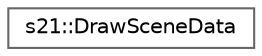 digraph "Graphical Class Hierarchy"
{
 // LATEX_PDF_SIZE
  bgcolor="transparent";
  edge [fontname=Helvetica,fontsize=10,labelfontname=Helvetica,labelfontsize=10];
  node [fontname=Helvetica,fontsize=10,shape=box,height=0.2,width=0.4];
  rankdir="LR";
  Node0 [id="Node000000",label="s21::DrawSceneData",height=0.2,width=0.4,color="grey40", fillcolor="white", style="filled",URL="$namespaces21.html#structs21_1_1DrawSceneData",tooltip="Holds the data required for rendering the scene, including vertices, indices, and metadata."];
}
